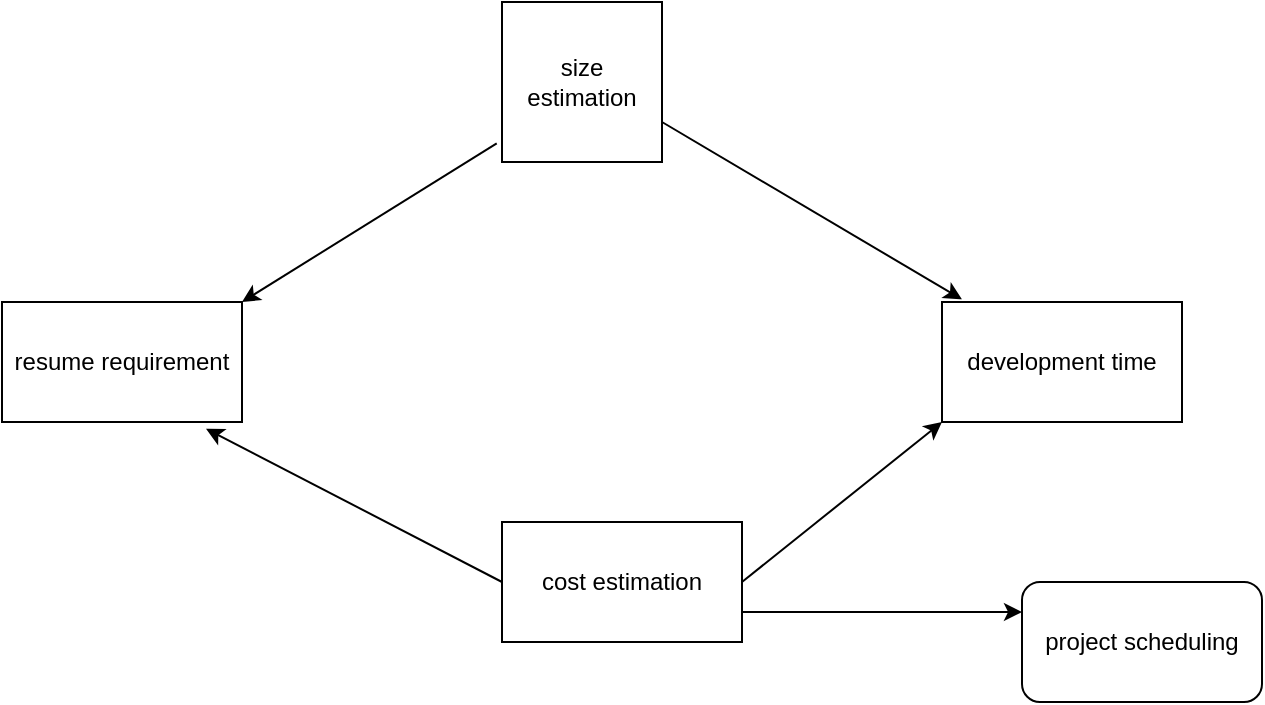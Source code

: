 <mxfile version="24.7.17" pages="4">
  <diagram name="Planning  Activity" id="Kh8elPg3qKsbvMbGEs8Y">
    <mxGraphModel dx="1034" dy="519" grid="1" gridSize="10" guides="1" tooltips="1" connect="1" arrows="1" fold="1" page="1" pageScale="1" pageWidth="850" pageHeight="1100" math="0" shadow="0">
      <root>
        <mxCell id="0" />
        <mxCell id="1" parent="0" />
        <mxCell id="JsCZ4UhAlphagn-gwIwT-14" value="" style="whiteSpace=wrap;html=1;aspect=fixed;" parent="1" vertex="1">
          <mxGeometry x="310" y="60" width="80" height="80" as="geometry" />
        </mxCell>
        <mxCell id="JsCZ4UhAlphagn-gwIwT-15" value="size estimation" style="text;html=1;align=center;verticalAlign=middle;whiteSpace=wrap;rounded=0;" parent="1" vertex="1">
          <mxGeometry x="320" y="85" width="60" height="30" as="geometry" />
        </mxCell>
        <mxCell id="JsCZ4UhAlphagn-gwIwT-16" value="development time" style="rounded=0;whiteSpace=wrap;html=1;" parent="1" vertex="1">
          <mxGeometry x="530" y="210" width="120" height="60" as="geometry" />
        </mxCell>
        <mxCell id="JsCZ4UhAlphagn-gwIwT-17" value="resume requirement" style="rounded=0;whiteSpace=wrap;html=1;" parent="1" vertex="1">
          <mxGeometry x="60" y="210" width="120" height="60" as="geometry" />
        </mxCell>
        <mxCell id="JsCZ4UhAlphagn-gwIwT-18" value="&lt;div&gt;cost estimation&lt;br&gt;&lt;/div&gt;" style="rounded=0;whiteSpace=wrap;html=1;" parent="1" vertex="1">
          <mxGeometry x="310" y="320" width="120" height="60" as="geometry" />
        </mxCell>
        <mxCell id="JsCZ4UhAlphagn-gwIwT-19" value="project scheduling" style="rounded=1;whiteSpace=wrap;html=1;" parent="1" vertex="1">
          <mxGeometry x="570" y="350" width="120" height="60" as="geometry" />
        </mxCell>
        <mxCell id="JsCZ4UhAlphagn-gwIwT-20" value="" style="endArrow=classic;html=1;rounded=0;exitX=-0.033;exitY=0.883;exitDx=0;exitDy=0;exitPerimeter=0;entryX=1;entryY=0;entryDx=0;entryDy=0;" parent="1" source="JsCZ4UhAlphagn-gwIwT-14" target="JsCZ4UhAlphagn-gwIwT-17" edge="1">
          <mxGeometry width="50" height="50" relative="1" as="geometry">
            <mxPoint x="380" y="260" as="sourcePoint" />
            <mxPoint x="190" y="200" as="targetPoint" />
          </mxGeometry>
        </mxCell>
        <mxCell id="JsCZ4UhAlphagn-gwIwT-22" value="" style="endArrow=classic;html=1;rounded=0;exitX=1;exitY=0.75;exitDx=0;exitDy=0;entryX=0;entryY=0.25;entryDx=0;entryDy=0;" parent="1" source="JsCZ4UhAlphagn-gwIwT-18" target="JsCZ4UhAlphagn-gwIwT-19" edge="1">
          <mxGeometry width="50" height="50" relative="1" as="geometry">
            <mxPoint x="380" y="260" as="sourcePoint" />
            <mxPoint x="540" y="330" as="targetPoint" />
          </mxGeometry>
        </mxCell>
        <mxCell id="JsCZ4UhAlphagn-gwIwT-23" value="" style="endArrow=classic;html=1;rounded=0;entryX=0.85;entryY=1.056;entryDx=0;entryDy=0;entryPerimeter=0;exitX=0;exitY=0.5;exitDx=0;exitDy=0;" parent="1" source="JsCZ4UhAlphagn-gwIwT-18" target="JsCZ4UhAlphagn-gwIwT-17" edge="1">
          <mxGeometry width="50" height="50" relative="1" as="geometry">
            <mxPoint x="380" y="260" as="sourcePoint" />
            <mxPoint x="430" y="210" as="targetPoint" />
          </mxGeometry>
        </mxCell>
        <mxCell id="JsCZ4UhAlphagn-gwIwT-24" value="" style="endArrow=classic;html=1;rounded=0;entryX=0;entryY=1;entryDx=0;entryDy=0;exitX=1;exitY=0.5;exitDx=0;exitDy=0;" parent="1" source="JsCZ4UhAlphagn-gwIwT-18" target="JsCZ4UhAlphagn-gwIwT-16" edge="1">
          <mxGeometry width="50" height="50" relative="1" as="geometry">
            <mxPoint x="380" y="260" as="sourcePoint" />
            <mxPoint x="430" y="210" as="targetPoint" />
          </mxGeometry>
        </mxCell>
        <mxCell id="JsCZ4UhAlphagn-gwIwT-25" value="" style="endArrow=classic;html=1;rounded=0;exitX=1;exitY=0.75;exitDx=0;exitDy=0;entryX=0.083;entryY=-0.022;entryDx=0;entryDy=0;entryPerimeter=0;" parent="1" source="JsCZ4UhAlphagn-gwIwT-14" target="JsCZ4UhAlphagn-gwIwT-16" edge="1">
          <mxGeometry width="50" height="50" relative="1" as="geometry">
            <mxPoint x="400" y="140" as="sourcePoint" />
            <mxPoint x="430" y="210" as="targetPoint" />
          </mxGeometry>
        </mxCell>
      </root>
    </mxGraphModel>
  </diagram>
  <diagram id="HqiuV79cLnqx0J_Q9NwL" name="User Diagram">
    <mxGraphModel dx="794" dy="454" grid="1" gridSize="10" guides="1" tooltips="1" connect="1" arrows="1" fold="1" page="1" pageScale="1" pageWidth="850" pageHeight="1100" math="0" shadow="0">
      <root>
        <mxCell id="0" />
        <mxCell id="1" parent="0" />
        <mxCell id="xUMij3T9kCkOeXepIS8S-3" value="&lt;b&gt;&lt;font style=&quot;font-size: 18px;&quot;&gt;Teacher&lt;/font&gt;&lt;/b&gt;" style="shape=umlActor;verticalLabelPosition=bottom;verticalAlign=top;html=1;" vertex="1" parent="1">
          <mxGeometry x="110" y="385" width="50" height="75" as="geometry" />
        </mxCell>
        <mxCell id="xUMij3T9kCkOeXepIS8S-6" value="&lt;b&gt;&lt;font style=&quot;font-size: 18px;&quot;&gt;Admin&lt;/font&gt;&lt;/b&gt;" style="shape=umlActor;verticalLabelPosition=bottom;verticalAlign=top;html=1;" vertex="1" parent="1">
          <mxGeometry x="770" y="150" width="80" height="100" as="geometry" />
        </mxCell>
        <mxCell id="xUMij3T9kCkOeXepIS8S-8" value="&lt;b&gt;&lt;font style=&quot;font-size: 18px;&quot;&gt;Student&lt;/font&gt;&lt;/b&gt;" style="shape=umlActor;verticalLabelPosition=bottom;verticalAlign=top;html=1;" vertex="1" parent="1">
          <mxGeometry x="100" y="60" width="50" height="60" as="geometry" />
        </mxCell>
        <mxCell id="xUMij3T9kCkOeXepIS8S-9" value="" style="verticalLabelPosition=bottom;verticalAlign=top;html=1;shape=mxgraph.basic.rect;fillColor2=none;strokeWidth=1;size=20;indent=5;" vertex="1" parent="1">
          <mxGeometry x="190" y="30" width="520" height="530" as="geometry" />
        </mxCell>
        <mxCell id="xUMij3T9kCkOeXepIS8S-15" value="&lt;font style=&quot;font-size: 18px;&quot;&gt;&lt;b&gt;School Management System&lt;/b&gt;&lt;/font&gt;" style="text;html=1;align=center;verticalAlign=middle;resizable=0;points=[];autosize=1;strokeColor=none;fillColor=none;" vertex="1" parent="1">
          <mxGeometry x="255" y="3" width="270" height="40" as="geometry" />
        </mxCell>
        <mxCell id="xUMij3T9kCkOeXepIS8S-16" value="enroll in a course" style="ellipse;whiteSpace=wrap;html=1;" vertex="1" parent="1">
          <mxGeometry x="200" y="43" width="165" height="25" as="geometry" />
        </mxCell>
        <mxCell id="xUMij3T9kCkOeXepIS8S-17" value="" style="endArrow=open;endFill=1;endSize=12;html=1;rounded=0;entryX=0;entryY=0.5;entryDx=0;entryDy=0;exitX=0.4;exitY=1.5;exitDx=0;exitDy=0;exitPerimeter=0;" edge="1" parent="1" source="xUMij3T9kCkOeXepIS8S-8" target="xUMij3T9kCkOeXepIS8S-23">
          <mxGeometry width="160" relative="1" as="geometry">
            <mxPoint x="30" y="220" as="sourcePoint" />
            <mxPoint x="190" y="220" as="targetPoint" />
          </mxGeometry>
        </mxCell>
        <mxCell id="xUMij3T9kCkOeXepIS8S-18" value="view course material" style="ellipse;whiteSpace=wrap;html=1;" vertex="1" parent="1">
          <mxGeometry x="200" y="75" width="165" height="30" as="geometry" />
        </mxCell>
        <mxCell id="xUMij3T9kCkOeXepIS8S-19" style="edgeStyle=orthogonalEdgeStyle;rounded=0;orthogonalLoop=1;jettySize=auto;html=1;exitX=0.5;exitY=1;exitDx=0;exitDy=0;" edge="1" parent="1" source="xUMij3T9kCkOeXepIS8S-16" target="xUMij3T9kCkOeXepIS8S-16">
          <mxGeometry relative="1" as="geometry" />
        </mxCell>
        <mxCell id="xUMij3T9kCkOeXepIS8S-20" value="view timetable" style="ellipse;whiteSpace=wrap;html=1;" vertex="1" parent="1">
          <mxGeometry x="200" y="110" width="165" height="25" as="geometry" />
        </mxCell>
        <mxCell id="xUMij3T9kCkOeXepIS8S-23" value="login/logout" style="ellipse;whiteSpace=wrap;html=1;" vertex="1" parent="1">
          <mxGeometry x="390" y="220" width="165" height="25" as="geometry" />
        </mxCell>
        <mxCell id="xUMij3T9kCkOeXepIS8S-24" value="update profile" style="ellipse;whiteSpace=wrap;html=1;" vertex="1" parent="1">
          <mxGeometry x="390" y="250" width="165" height="25" as="geometry" />
        </mxCell>
        <mxCell id="xUMij3T9kCkOeXepIS8S-25" value="change password" style="ellipse;whiteSpace=wrap;html=1;" vertex="1" parent="1">
          <mxGeometry x="390" y="282.5" width="165" height="25" as="geometry" />
        </mxCell>
        <mxCell id="xUMij3T9kCkOeXepIS8S-26" value="upload results" style="ellipse;whiteSpace=wrap;html=1;" vertex="1" parent="1">
          <mxGeometry x="410" y="440" width="165" height="25" as="geometry" />
        </mxCell>
        <mxCell id="xUMij3T9kCkOeXepIS8S-27" value="change passwords" style="ellipse;whiteSpace=wrap;html=1;" vertex="1" parent="1">
          <mxGeometry x="410" y="415" width="165" height="25" as="geometry" />
        </mxCell>
        <mxCell id="xUMij3T9kCkOeXepIS8S-28" value="upload course timetable" style="ellipse;whiteSpace=wrap;html=1;" vertex="1" parent="1">
          <mxGeometry x="410" y="470" width="165" height="25" as="geometry" />
        </mxCell>
        <mxCell id="xUMij3T9kCkOeXepIS8S-35" value="Text" style="text;html=1;align=center;verticalAlign=middle;resizable=0;points=[];autosize=1;strokeColor=none;fillColor=none;" vertex="1" parent="1">
          <mxGeometry x="645" y="458" width="50" height="30" as="geometry" />
        </mxCell>
        <mxCell id="xUMij3T9kCkOeXepIS8S-38" value="manage students" style="ellipse;whiteSpace=wrap;html=1;" vertex="1" parent="1">
          <mxGeometry x="510" y="62.5" width="165" height="25" as="geometry" />
        </mxCell>
        <mxCell id="xUMij3T9kCkOeXepIS8S-39" value="create timetable" style="ellipse;whiteSpace=wrap;html=1;" vertex="1" parent="1">
          <mxGeometry x="500" y="35" width="165" height="25" as="geometry" />
        </mxCell>
        <mxCell id="xUMij3T9kCkOeXepIS8S-40" value="manage students" style="ellipse;whiteSpace=wrap;html=1;" vertex="1" parent="1">
          <mxGeometry x="510" y="87.5" width="165" height="25" as="geometry" />
        </mxCell>
        <mxCell id="xUMij3T9kCkOeXepIS8S-41" value="manage courses" style="ellipse;whiteSpace=wrap;html=1;" vertex="1" parent="1">
          <mxGeometry x="520" y="115" width="165" height="25" as="geometry" />
        </mxCell>
        <mxCell id="xUMij3T9kCkOeXepIS8S-42" value="generate report" style="ellipse;whiteSpace=wrap;html=1;" vertex="1" parent="1">
          <mxGeometry x="520" y="140" width="165" height="25" as="geometry" />
        </mxCell>
        <mxCell id="xUMij3T9kCkOeXepIS8S-44" value="" style="endArrow=open;endFill=1;endSize=12;html=1;rounded=0;entryX=0;entryY=0.5;entryDx=0;entryDy=0;exitX=0.5;exitY=0.75;exitDx=0;exitDy=0;exitPerimeter=0;" edge="1" parent="1" source="xUMij3T9kCkOeXepIS8S-3" target="xUMij3T9kCkOeXepIS8S-27">
          <mxGeometry width="160" relative="1" as="geometry">
            <mxPoint x="65" y="307.5" as="sourcePoint" />
            <mxPoint x="225" y="307.5" as="targetPoint" />
          </mxGeometry>
        </mxCell>
        <mxCell id="xUMij3T9kCkOeXepIS8S-49" value="" style="endArrow=open;endFill=1;endSize=12;html=1;rounded=0;entryX=0;entryY=0.5;entryDx=0;entryDy=0;exitX=0.4;exitY=1.5;exitDx=0;exitDy=0;exitPerimeter=0;" edge="1" parent="1">
          <mxGeometry width="160" relative="1" as="geometry">
            <mxPoint x="120" y="180" as="sourcePoint" />
            <mxPoint x="390" y="263" as="targetPoint" />
          </mxGeometry>
        </mxCell>
        <mxCell id="xUMij3T9kCkOeXepIS8S-50" value="" style="endArrow=open;endFill=1;endSize=12;html=1;rounded=0;entryX=0;entryY=0.5;entryDx=0;entryDy=0;exitX=0.4;exitY=1.5;exitDx=0;exitDy=0;exitPerimeter=0;" edge="1" parent="1">
          <mxGeometry width="160" relative="1" as="geometry">
            <mxPoint x="120" y="210" as="sourcePoint" />
            <mxPoint x="390" y="293" as="targetPoint" />
          </mxGeometry>
        </mxCell>
        <mxCell id="xUMij3T9kCkOeXepIS8S-59" value="" style="endArrow=open;endFill=1;endSize=12;html=1;rounded=0;entryX=0;entryY=0.5;entryDx=0;entryDy=0;exitX=1;exitY=1;exitDx=0;exitDy=0;exitPerimeter=0;" edge="1" parent="1" source="xUMij3T9kCkOeXepIS8S-8" target="xUMij3T9kCkOeXepIS8S-20">
          <mxGeometry width="160" relative="1" as="geometry">
            <mxPoint x="160" y="140" as="sourcePoint" />
            <mxPoint x="320" y="140" as="targetPoint" />
          </mxGeometry>
        </mxCell>
        <mxCell id="xUMij3T9kCkOeXepIS8S-61" value="" style="endArrow=open;endFill=1;endSize=12;html=1;rounded=0;exitX=0.587;exitY=0.622;exitDx=0;exitDy=0;exitPerimeter=0;" edge="1" parent="1" source="xUMij3T9kCkOeXepIS8S-8" target="xUMij3T9kCkOeXepIS8S-18">
          <mxGeometry width="160" relative="1" as="geometry">
            <mxPoint x="140" y="100" as="sourcePoint" />
            <mxPoint x="260" y="100" as="targetPoint" />
          </mxGeometry>
        </mxCell>
        <mxCell id="xUMij3T9kCkOeXepIS8S-62" value="" style="endArrow=open;endFill=1;endSize=12;html=1;rounded=0;exitX=1;exitY=0.333;exitDx=0;exitDy=0;exitPerimeter=0;entryX=0;entryY=0.5;entryDx=0;entryDy=0;" edge="1" parent="1" source="xUMij3T9kCkOeXepIS8S-8" target="xUMij3T9kCkOeXepIS8S-16">
          <mxGeometry width="160" relative="1" as="geometry">
            <mxPoint x="100" y="70" as="sourcePoint" />
            <mxPoint x="260" y="70" as="targetPoint" />
          </mxGeometry>
        </mxCell>
        <mxCell id="xUMij3T9kCkOeXepIS8S-63" value="" style="endArrow=open;endFill=1;endSize=12;html=1;rounded=0;entryX=1;entryY=0.5;entryDx=0;entryDy=0;exitX=0.5;exitY=0.4;exitDx=0;exitDy=0;exitPerimeter=0;" edge="1" parent="1" source="xUMij3T9kCkOeXepIS8S-6" target="xUMij3T9kCkOeXepIS8S-40">
          <mxGeometry width="160" relative="1" as="geometry">
            <mxPoint x="690" y="80" as="sourcePoint" />
            <mxPoint x="850" y="80" as="targetPoint" />
          </mxGeometry>
        </mxCell>
        <mxCell id="xUMij3T9kCkOeXepIS8S-64" value="" style="endArrow=open;endFill=1;endSize=12;html=1;rounded=0;entryX=1;entryY=0.5;entryDx=0;entryDy=0;exitX=0.5;exitY=0.5;exitDx=0;exitDy=0;exitPerimeter=0;" edge="1" parent="1" source="xUMij3T9kCkOeXepIS8S-6" target="xUMij3T9kCkOeXepIS8S-41">
          <mxGeometry width="160" relative="1" as="geometry">
            <mxPoint x="763" y="196" as="sourcePoint" />
            <mxPoint x="685" y="110" as="targetPoint" />
          </mxGeometry>
        </mxCell>
        <mxCell id="xUMij3T9kCkOeXepIS8S-65" value="" style="endArrow=open;endFill=1;endSize=12;html=1;rounded=0;exitX=0.307;exitY=0.256;exitDx=0;exitDy=0;exitPerimeter=0;entryX=1;entryY=0.5;entryDx=0;entryDy=0;" edge="1" parent="1" source="xUMij3T9kCkOeXepIS8S-6" target="xUMij3T9kCkOeXepIS8S-38">
          <mxGeometry width="160" relative="1" as="geometry">
            <mxPoint x="773" y="206" as="sourcePoint" />
            <mxPoint x="695" y="120" as="targetPoint" />
          </mxGeometry>
        </mxCell>
        <mxCell id="xUMij3T9kCkOeXepIS8S-66" value="" style="endArrow=open;endFill=1;endSize=12;html=1;rounded=0;entryX=1;entryY=0.5;entryDx=0;entryDy=0;exitX=0.433;exitY=0.673;exitDx=0;exitDy=0;exitPerimeter=0;" edge="1" parent="1" source="xUMij3T9kCkOeXepIS8S-6" target="xUMij3T9kCkOeXepIS8S-42">
          <mxGeometry width="160" relative="1" as="geometry">
            <mxPoint x="783" y="216" as="sourcePoint" />
            <mxPoint x="705" y="130" as="targetPoint" />
          </mxGeometry>
        </mxCell>
        <mxCell id="xUMij3T9kCkOeXepIS8S-67" value="" style="endArrow=open;endFill=1;endSize=12;html=1;rounded=0;exitX=0.25;exitY=0.1;exitDx=0;exitDy=0;exitPerimeter=0;entryX=1;entryY=0.5;entryDx=0;entryDy=0;" edge="1" parent="1" target="xUMij3T9kCkOeXepIS8S-39">
          <mxGeometry width="160" relative="1" as="geometry">
            <mxPoint x="793" y="166" as="sourcePoint" />
            <mxPoint x="690" y="90" as="targetPoint" />
          </mxGeometry>
        </mxCell>
        <mxCell id="xUMij3T9kCkOeXepIS8S-68" value="" style="endArrow=open;endFill=1;endSize=12;html=1;rounded=0;entryX=1;entryY=0.5;entryDx=0;entryDy=0;exitX=0.342;exitY=0.747;exitDx=0;exitDy=0;exitPerimeter=0;" edge="1" parent="1" source="xUMij3T9kCkOeXepIS8S-6" target="xUMij3T9kCkOeXepIS8S-23">
          <mxGeometry width="160" relative="1" as="geometry">
            <mxPoint x="790" y="233" as="sourcePoint" />
            <mxPoint x="695" y="163" as="targetPoint" />
          </mxGeometry>
        </mxCell>
        <mxCell id="xUMij3T9kCkOeXepIS8S-69" value="" style="endArrow=open;endFill=1;endSize=12;html=1;rounded=0;entryX=1;entryY=0.5;entryDx=0;entryDy=0;exitX=0.233;exitY=0.82;exitDx=0;exitDy=0;exitPerimeter=0;" edge="1" parent="1" source="xUMij3T9kCkOeXepIS8S-6" target="xUMij3T9kCkOeXepIS8S-24">
          <mxGeometry width="160" relative="1" as="geometry">
            <mxPoint x="790" y="240" as="sourcePoint" />
            <mxPoint x="565" y="243" as="targetPoint" />
          </mxGeometry>
        </mxCell>
        <mxCell id="xUMij3T9kCkOeXepIS8S-70" value="" style="endArrow=open;endFill=1;endSize=12;html=1;rounded=0;entryX=1;entryY=0.5;entryDx=0;entryDy=0;" edge="1" parent="1" target="xUMij3T9kCkOeXepIS8S-25">
          <mxGeometry width="160" relative="1" as="geometry">
            <mxPoint x="770" y="250" as="sourcePoint" />
            <mxPoint x="570" y="280" as="targetPoint" />
          </mxGeometry>
        </mxCell>
        <mxCell id="xUMij3T9kCkOeXepIS8S-72" value="" style="endArrow=open;endFill=1;endSize=12;html=1;rounded=0;entryX=0;entryY=0.5;entryDx=0;entryDy=0;exitX=0.813;exitY=0.84;exitDx=0;exitDy=0;exitPerimeter=0;" edge="1" parent="1" source="xUMij3T9kCkOeXepIS8S-3" target="xUMij3T9kCkOeXepIS8S-26">
          <mxGeometry width="160" relative="1" as="geometry">
            <mxPoint x="150" y="440" as="sourcePoint" />
            <mxPoint x="420" y="438" as="targetPoint" />
          </mxGeometry>
        </mxCell>
        <mxCell id="xUMij3T9kCkOeXepIS8S-73" value="" style="endArrow=open;endFill=1;endSize=12;html=1;rounded=0;entryX=0;entryY=0.5;entryDx=0;entryDy=0;exitX=0.867;exitY=0.939;exitDx=0;exitDy=0;exitPerimeter=0;" edge="1" parent="1" source="xUMij3T9kCkOeXepIS8S-3" target="xUMij3T9kCkOeXepIS8S-28">
          <mxGeometry width="160" relative="1" as="geometry">
            <mxPoint x="160" y="440" as="sourcePoint" />
            <mxPoint x="427" y="465" as="targetPoint" />
          </mxGeometry>
        </mxCell>
        <mxCell id="xUMij3T9kCkOeXepIS8S-76" value="" style="endArrow=open;endFill=1;endSize=12;html=1;rounded=0;exitX=0.8;exitY=0.2;exitDx=0;exitDy=0;exitPerimeter=0;entryX=0;entryY=1;entryDx=0;entryDy=0;" edge="1" parent="1" source="xUMij3T9kCkOeXepIS8S-3" target="xUMij3T9kCkOeXepIS8S-23">
          <mxGeometry width="160" relative="1" as="geometry">
            <mxPoint x="240" y="360" as="sourcePoint" />
            <mxPoint x="400" y="360" as="targetPoint" />
            <Array as="points">
              <mxPoint x="380" y="330" />
            </Array>
          </mxGeometry>
        </mxCell>
        <mxCell id="xUMij3T9kCkOeXepIS8S-77" value="" style="endArrow=open;endFill=1;endSize=12;html=1;rounded=0;exitX=0.5;exitY=0.5;exitDx=0;exitDy=0;exitPerimeter=0;" edge="1" parent="1" source="xUMij3T9kCkOeXepIS8S-3">
          <mxGeometry width="160" relative="1" as="geometry">
            <mxPoint x="250" y="370" as="sourcePoint" />
            <mxPoint x="424" y="270" as="targetPoint" />
            <Array as="points">
              <mxPoint x="380" y="370" />
            </Array>
          </mxGeometry>
        </mxCell>
        <mxCell id="xUMij3T9kCkOeXepIS8S-78" value="" style="endArrow=open;endFill=1;endSize=12;html=1;rounded=0;exitX=0.6;exitY=0.6;exitDx=0;exitDy=0;exitPerimeter=0;" edge="1" parent="1" source="xUMij3T9kCkOeXepIS8S-3" target="xUMij3T9kCkOeXepIS8S-25">
          <mxGeometry width="160" relative="1" as="geometry">
            <mxPoint x="260" y="380" as="sourcePoint" />
            <mxPoint x="420" y="380" as="targetPoint" />
            <Array as="points">
              <mxPoint x="380" y="400" />
            </Array>
          </mxGeometry>
        </mxCell>
      </root>
    </mxGraphModel>
  </diagram>
  <diagram id="3FRDmBE7EwvqGyotDR59" name="Login Form">
    <mxGraphModel dx="780" dy="504" grid="1" gridSize="10" guides="1" tooltips="1" connect="1" arrows="1" fold="1" page="1" pageScale="1" pageWidth="850" pageHeight="1100" math="0" shadow="0">
      <root>
        <mxCell id="0" />
        <mxCell id="1" parent="0" />
        <mxCell id="zJPOwivTjDxBDg9tZL1S-1" value="" style="whiteSpace=wrap;html=1;aspect=fixed;fillColor=#994C00;" parent="1" vertex="1">
          <mxGeometry x="260" y="80" width="320" height="320" as="geometry" />
        </mxCell>
        <mxCell id="zJPOwivTjDxBDg9tZL1S-2" value="&lt;font color=&quot;#1a1a1a&quot; style=&quot;font-size: 14px; background-color: rgb(255, 255, 255);&quot;&gt;Login Form&lt;/font&gt;" style="text;html=1;align=center;verticalAlign=middle;resizable=0;points=[];autosize=1;strokeColor=none;fillColor=none;" parent="1" vertex="1">
          <mxGeometry x="370" y="50" width="90" height="30" as="geometry" />
        </mxCell>
        <mxCell id="zJPOwivTjDxBDg9tZL1S-4" value="Enter email or username&amp;nbsp;" style="rounded=1;whiteSpace=wrap;html=1;" parent="1" vertex="1">
          <mxGeometry x="277" y="100" width="270" height="30" as="geometry" />
        </mxCell>
        <mxCell id="zJPOwivTjDxBDg9tZL1S-6" value="Enter password" style="rounded=1;whiteSpace=wrap;html=1;" parent="1" vertex="1">
          <mxGeometry x="277" y="170" width="273" height="30" as="geometry" />
        </mxCell>
        <mxCell id="v6FN15_UHA58ae1FW0s0-1" value="&lt;u&gt;Forgot password?&lt;/u&gt;" style="text;html=1;align=center;verticalAlign=middle;whiteSpace=wrap;rounded=0;" vertex="1" parent="1">
          <mxGeometry x="430" y="210" width="120" height="30" as="geometry" />
        </mxCell>
        <mxCell id="v6FN15_UHA58ae1FW0s0-7" value="Login" style="rounded=1;whiteSpace=wrap;html=1;" vertex="1" parent="1">
          <mxGeometry x="360" y="260" width="120" height="30" as="geometry" />
        </mxCell>
      </root>
    </mxGraphModel>
  </diagram>
  <diagram id="4RwlT_V4t-TYYNT-EBnG" name="signup">
    <mxGraphModel dx="1034" dy="519" grid="1" gridSize="10" guides="1" tooltips="1" connect="1" arrows="1" fold="1" page="1" pageScale="1" pageWidth="850" pageHeight="1100" math="0" shadow="0">
      <root>
        <mxCell id="0" />
        <mxCell id="1" parent="0" />
        <mxCell id="aGwvHqf6_ounXU4mXUGP-2" value="&lt;b&gt;&lt;font style=&quot;font-size: 14px;&quot;&gt;School Management System&lt;/font&gt;&lt;/b&gt;" style="text;html=1;align=center;verticalAlign=middle;resizable=0;points=[];autosize=1;strokeColor=none;fillColor=none;" parent="1" vertex="1">
          <mxGeometry x="310" y="50" width="210" height="30" as="geometry" />
        </mxCell>
        <mxCell id="aGwvHqf6_ounXU4mXUGP-3" value="" style="whiteSpace=wrap;html=1;" parent="1" vertex="1">
          <mxGeometry x="150" y="80" width="560" height="410" as="geometry" />
        </mxCell>
        <mxCell id="3c1hnoXonmTPC4LUBXtV-2" value="" style="line;strokeWidth=2;html=1;" parent="1" vertex="1">
          <mxGeometry x="300" y="140" width="300" height="10" as="geometry" />
        </mxCell>
        <mxCell id="3c1hnoXonmTPC4LUBXtV-10" value="Enter email eg. ama23@gmail.com" style="text;html=1;align=center;verticalAlign=middle;whiteSpace=wrap;rounded=0;" parent="1" vertex="1">
          <mxGeometry x="300" y="120" width="230" height="20" as="geometry" />
        </mxCell>
        <mxCell id="3c1hnoXonmTPC4LUBXtV-11" value="" style="line;strokeWidth=2;html=1;" parent="1" vertex="1">
          <mxGeometry x="300" y="180" width="300" height="10" as="geometry" />
        </mxCell>
        <mxCell id="3c1hnoXonmTPC4LUBXtV-12" value="Enter role" style="text;html=1;align=center;verticalAlign=middle;whiteSpace=wrap;rounded=0;" parent="1" vertex="1">
          <mxGeometry x="265" y="284.5" width="165" height="20" as="geometry" />
        </mxCell>
        <mxCell id="3c1hnoXonmTPC4LUBXtV-13" value="Confirm Password" style="text;html=1;align=center;verticalAlign=middle;whiteSpace=wrap;rounded=0;" parent="1" vertex="1">
          <mxGeometry x="290" y="240" width="160" height="20" as="geometry" />
        </mxCell>
        <mxCell id="3c1hnoXonmTPC4LUBXtV-14" value="Password" style="text;html=1;align=center;verticalAlign=middle;whiteSpace=wrap;rounded=0;" parent="1" vertex="1">
          <mxGeometry x="270" y="200" width="150" height="20" as="geometry" />
        </mxCell>
        <mxCell id="3c1hnoXonmTPC4LUBXtV-15" value="Enter full name" style="text;html=1;align=center;verticalAlign=middle;whiteSpace=wrap;rounded=0;" parent="1" vertex="1">
          <mxGeometry x="240" y="165" width="240" height="20" as="geometry" />
        </mxCell>
        <mxCell id="3c1hnoXonmTPC4LUBXtV-16" value="" style="line;strokeWidth=2;html=1;" parent="1" vertex="1">
          <mxGeometry x="300" y="220" width="300" height="10" as="geometry" />
        </mxCell>
        <mxCell id="3c1hnoXonmTPC4LUBXtV-18" value="" style="line;strokeWidth=2;html=1;" parent="1" vertex="1">
          <mxGeometry x="300" y="260" width="300" height="4.5" as="geometry" />
        </mxCell>
        <mxCell id="3c1hnoXonmTPC4LUBXtV-19" value="" style="line;strokeWidth=2;html=1;" parent="1" vertex="1">
          <mxGeometry x="300" y="300" width="300" height="4.5" as="geometry" />
        </mxCell>
        <mxCell id="3c1hnoXonmTPC4LUBXtV-21" value="" style="shape=actor;whiteSpace=wrap;html=1;fillColor=#190033;" parent="1" vertex="1">
          <mxGeometry x="270" y="160" width="20" height="25" as="geometry" />
        </mxCell>
        <mxCell id="3c1hnoXonmTPC4LUBXtV-25" value="" style="dashed=0;outlineConnect=0;html=1;align=center;labelPosition=center;verticalLabelPosition=bottom;verticalAlign=top;shape=mxgraph.weblogos.buffer;fillColor=#221F1F;strokeColor=none" parent="1" vertex="1">
          <mxGeometry x="270" y="280" width="30" height="24.5" as="geometry" />
        </mxCell>
        <mxCell id="3c1hnoXonmTPC4LUBXtV-26" value="" style="sketch=0;pointerEvents=1;shadow=0;dashed=0;html=1;strokeColor=none;fillColor=#000000;labelPosition=center;verticalLabelPosition=bottom;verticalAlign=top;outlineConnect=0;align=center;shape=mxgraph.office.security.lock_protected;" parent="1" vertex="1">
          <mxGeometry x="270" y="200" width="20" height="28.25" as="geometry" />
        </mxCell>
        <mxCell id="3c1hnoXonmTPC4LUBXtV-28" value="" style="shape=message;html=1;html=1;outlineConnect=0;labelPosition=center;verticalLabelPosition=bottom;align=center;verticalAlign=top;fillColor=#2d434d;" parent="1" vertex="1">
          <mxGeometry x="265" y="120" width="30" height="20" as="geometry" />
        </mxCell>
        <mxCell id="3c1hnoXonmTPC4LUBXtV-33" value="" style="strokeWidth=2;html=1;shape=mxgraph.flowchart.merge_or_storage;whiteSpace=wrap;fillColor=#130101;" parent="1" vertex="1">
          <mxGeometry x="560" y="290" width="10" height="4.5" as="geometry" />
        </mxCell>
        <mxCell id="3c1hnoXonmTPC4LUBXtV-40" value="" style="verticalLabelPosition=bottom;verticalAlign=top;html=1;shape=mxgraph.basic.rect;fillColor2=none;strokeWidth=2;size=20;indent=5;strokeColor=#1d0202;" parent="1" vertex="1">
          <mxGeometry x="380" y="380" width="120" height="20" as="geometry" />
        </mxCell>
        <mxCell id="3c1hnoXonmTPC4LUBXtV-41" value="Sign Up" style="text;html=1;align=center;verticalAlign=middle;whiteSpace=wrap;rounded=0;" parent="1" vertex="1">
          <mxGeometry x="410" y="390" width="60" as="geometry" />
        </mxCell>
        <mxCell id="3c1hnoXonmTPC4LUBXtV-43" value="&lt;b&gt;Already have an account? Login&lt;/b&gt;" style="text;html=1;align=center;verticalAlign=middle;whiteSpace=wrap;rounded=0;" parent="1" vertex="1">
          <mxGeometry x="500" y="400" width="190" height="30" as="geometry" />
        </mxCell>
      </root>
    </mxGraphModel>
  </diagram>
</mxfile>
